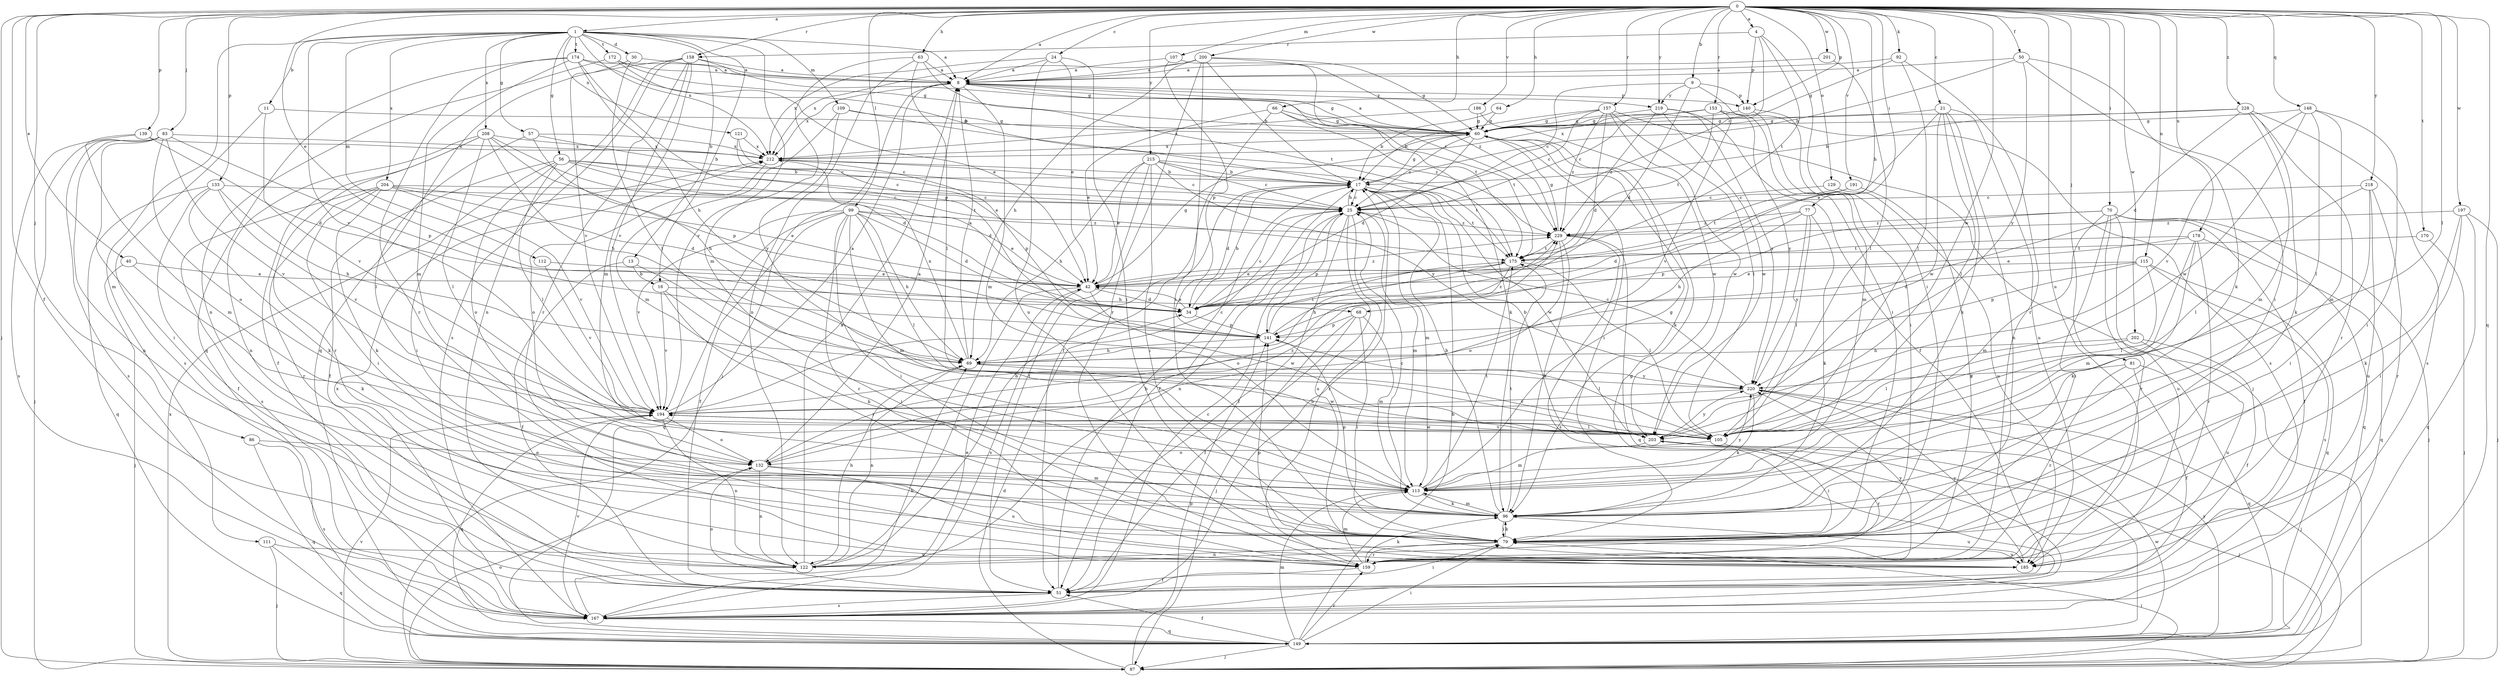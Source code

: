 strict digraph  {
0;
1;
4;
8;
9;
11;
13;
16;
17;
21;
24;
25;
30;
34;
40;
42;
50;
51;
56;
57;
60;
63;
64;
66;
68;
69;
70;
77;
79;
81;
83;
86;
87;
92;
96;
99;
105;
107;
109;
111;
112;
113;
115;
121;
122;
129;
132;
133;
139;
140;
141;
148;
149;
153;
157;
158;
159;
167;
170;
172;
174;
175;
178;
185;
186;
191;
194;
197;
200;
201;
202;
203;
204;
208;
212;
215;
218;
219;
220;
228;
229;
0 -> 1  [label=a];
0 -> 4  [label=a];
0 -> 8  [label=a];
0 -> 9  [label=b];
0 -> 21  [label=c];
0 -> 24  [label=c];
0 -> 40  [label=e];
0 -> 42  [label=e];
0 -> 50  [label=f];
0 -> 51  [label=f];
0 -> 63  [label=h];
0 -> 64  [label=h];
0 -> 66  [label=h];
0 -> 68  [label=h];
0 -> 70  [label=i];
0 -> 77  [label=i];
0 -> 81  [label=j];
0 -> 83  [label=j];
0 -> 86  [label=j];
0 -> 87  [label=j];
0 -> 92  [label=k];
0 -> 99  [label=l];
0 -> 105  [label=l];
0 -> 107  [label=m];
0 -> 115  [label=n];
0 -> 129  [label=o];
0 -> 133  [label=p];
0 -> 139  [label=p];
0 -> 140  [label=p];
0 -> 148  [label=q];
0 -> 149  [label=q];
0 -> 153  [label=r];
0 -> 157  [label=r];
0 -> 158  [label=r];
0 -> 170  [label=t];
0 -> 178  [label=u];
0 -> 185  [label=u];
0 -> 186  [label=v];
0 -> 191  [label=v];
0 -> 197  [label=w];
0 -> 200  [label=w];
0 -> 201  [label=w];
0 -> 202  [label=w];
0 -> 203  [label=w];
0 -> 215  [label=y];
0 -> 218  [label=y];
0 -> 219  [label=y];
0 -> 228  [label=z];
1 -> 8  [label=a];
1 -> 11  [label=b];
1 -> 13  [label=b];
1 -> 16  [label=b];
1 -> 30  [label=d];
1 -> 56  [label=g];
1 -> 57  [label=g];
1 -> 109  [label=m];
1 -> 111  [label=m];
1 -> 112  [label=m];
1 -> 113  [label=m];
1 -> 121  [label=n];
1 -> 172  [label=t];
1 -> 174  [label=t];
1 -> 194  [label=v];
1 -> 204  [label=x];
1 -> 208  [label=x];
1 -> 212  [label=x];
4 -> 25  [label=c];
4 -> 79  [label=i];
4 -> 140  [label=p];
4 -> 158  [label=r];
4 -> 175  [label=t];
8 -> 60  [label=g];
8 -> 87  [label=j];
8 -> 113  [label=m];
8 -> 140  [label=p];
8 -> 175  [label=t];
8 -> 212  [label=x];
8 -> 219  [label=y];
9 -> 25  [label=c];
9 -> 34  [label=d];
9 -> 79  [label=i];
9 -> 140  [label=p];
9 -> 219  [label=y];
11 -> 60  [label=g];
11 -> 167  [label=s];
11 -> 194  [label=v];
13 -> 16  [label=b];
13 -> 51  [label=f];
13 -> 79  [label=i];
16 -> 68  [label=h];
16 -> 79  [label=i];
16 -> 96  [label=k];
16 -> 194  [label=v];
17 -> 25  [label=c];
17 -> 34  [label=d];
17 -> 51  [label=f];
17 -> 60  [label=g];
17 -> 113  [label=m];
17 -> 175  [label=t];
17 -> 203  [label=w];
21 -> 42  [label=e];
21 -> 60  [label=g];
21 -> 96  [label=k];
21 -> 105  [label=l];
21 -> 122  [label=n];
21 -> 185  [label=u];
21 -> 203  [label=w];
24 -> 8  [label=a];
24 -> 42  [label=e];
24 -> 79  [label=i];
24 -> 185  [label=u];
24 -> 212  [label=x];
25 -> 17  [label=b];
25 -> 51  [label=f];
25 -> 113  [label=m];
25 -> 122  [label=n];
25 -> 141  [label=p];
25 -> 159  [label=r];
25 -> 185  [label=u];
25 -> 229  [label=z];
30 -> 8  [label=a];
30 -> 105  [label=l];
30 -> 194  [label=v];
34 -> 17  [label=b];
34 -> 25  [label=c];
34 -> 42  [label=e];
34 -> 141  [label=p];
40 -> 42  [label=e];
40 -> 87  [label=j];
40 -> 96  [label=k];
42 -> 34  [label=d];
42 -> 60  [label=g];
42 -> 122  [label=n];
42 -> 167  [label=s];
42 -> 203  [label=w];
42 -> 229  [label=z];
50 -> 8  [label=a];
50 -> 17  [label=b];
50 -> 79  [label=i];
50 -> 96  [label=k];
50 -> 220  [label=y];
51 -> 17  [label=b];
51 -> 79  [label=i];
51 -> 132  [label=o];
51 -> 167  [label=s];
56 -> 17  [label=b];
56 -> 25  [label=c];
56 -> 34  [label=d];
56 -> 51  [label=f];
56 -> 79  [label=i];
56 -> 105  [label=l];
56 -> 132  [label=o];
56 -> 175  [label=t];
57 -> 25  [label=c];
57 -> 69  [label=h];
57 -> 105  [label=l];
57 -> 212  [label=x];
60 -> 8  [label=a];
60 -> 25  [label=c];
60 -> 34  [label=d];
60 -> 79  [label=i];
60 -> 96  [label=k];
60 -> 212  [label=x];
63 -> 8  [label=a];
63 -> 105  [label=l];
63 -> 122  [label=n];
63 -> 175  [label=t];
63 -> 194  [label=v];
64 -> 17  [label=b];
64 -> 60  [label=g];
66 -> 42  [label=e];
66 -> 51  [label=f];
66 -> 60  [label=g];
66 -> 96  [label=k];
66 -> 175  [label=t];
68 -> 51  [label=f];
68 -> 79  [label=i];
68 -> 87  [label=j];
68 -> 113  [label=m];
68 -> 141  [label=p];
69 -> 8  [label=a];
69 -> 122  [label=n];
69 -> 203  [label=w];
69 -> 212  [label=x];
69 -> 220  [label=y];
70 -> 51  [label=f];
70 -> 79  [label=i];
70 -> 87  [label=j];
70 -> 113  [label=m];
70 -> 141  [label=p];
70 -> 149  [label=q];
70 -> 159  [label=r];
70 -> 185  [label=u];
70 -> 229  [label=z];
77 -> 34  [label=d];
77 -> 69  [label=h];
77 -> 96  [label=k];
77 -> 105  [label=l];
77 -> 220  [label=y];
77 -> 229  [label=z];
79 -> 96  [label=k];
79 -> 122  [label=n];
79 -> 159  [label=r];
79 -> 185  [label=u];
81 -> 51  [label=f];
81 -> 149  [label=q];
81 -> 159  [label=r];
81 -> 220  [label=y];
83 -> 79  [label=i];
83 -> 87  [label=j];
83 -> 122  [label=n];
83 -> 132  [label=o];
83 -> 141  [label=p];
83 -> 167  [label=s];
83 -> 194  [label=v];
83 -> 212  [label=x];
86 -> 132  [label=o];
86 -> 149  [label=q];
86 -> 167  [label=s];
87 -> 34  [label=d];
87 -> 79  [label=i];
87 -> 132  [label=o];
87 -> 141  [label=p];
87 -> 194  [label=v];
87 -> 212  [label=x];
92 -> 8  [label=a];
92 -> 60  [label=g];
92 -> 105  [label=l];
92 -> 159  [label=r];
96 -> 17  [label=b];
96 -> 25  [label=c];
96 -> 79  [label=i];
96 -> 113  [label=m];
96 -> 141  [label=p];
96 -> 175  [label=t];
96 -> 185  [label=u];
99 -> 34  [label=d];
99 -> 42  [label=e];
99 -> 51  [label=f];
99 -> 69  [label=h];
99 -> 79  [label=i];
99 -> 105  [label=l];
99 -> 113  [label=m];
99 -> 149  [label=q];
99 -> 159  [label=r];
99 -> 194  [label=v];
99 -> 229  [label=z];
105 -> 113  [label=m];
105 -> 159  [label=r];
107 -> 8  [label=a];
107 -> 141  [label=p];
107 -> 229  [label=z];
109 -> 60  [label=g];
109 -> 113  [label=m];
109 -> 220  [label=y];
109 -> 229  [label=z];
111 -> 87  [label=j];
111 -> 149  [label=q];
111 -> 185  [label=u];
112 -> 42  [label=e];
112 -> 194  [label=v];
113 -> 60  [label=g];
113 -> 96  [label=k];
113 -> 175  [label=t];
113 -> 220  [label=y];
115 -> 34  [label=d];
115 -> 42  [label=e];
115 -> 105  [label=l];
115 -> 141  [label=p];
115 -> 149  [label=q];
115 -> 167  [label=s];
121 -> 25  [label=c];
121 -> 42  [label=e];
121 -> 212  [label=x];
122 -> 8  [label=a];
122 -> 17  [label=b];
122 -> 69  [label=h];
129 -> 25  [label=c];
129 -> 185  [label=u];
132 -> 8  [label=a];
132 -> 113  [label=m];
132 -> 122  [label=n];
132 -> 185  [label=u];
132 -> 229  [label=z];
133 -> 25  [label=c];
133 -> 51  [label=f];
133 -> 69  [label=h];
133 -> 96  [label=k];
133 -> 149  [label=q];
133 -> 194  [label=v];
139 -> 34  [label=d];
139 -> 113  [label=m];
139 -> 167  [label=s];
139 -> 212  [label=x];
140 -> 79  [label=i];
140 -> 113  [label=m];
140 -> 212  [label=x];
141 -> 69  [label=h];
141 -> 105  [label=l];
141 -> 175  [label=t];
141 -> 229  [label=z];
148 -> 60  [label=g];
148 -> 79  [label=i];
148 -> 105  [label=l];
148 -> 113  [label=m];
148 -> 194  [label=v];
148 -> 203  [label=w];
149 -> 17  [label=b];
149 -> 51  [label=f];
149 -> 79  [label=i];
149 -> 87  [label=j];
149 -> 113  [label=m];
149 -> 159  [label=r];
149 -> 203  [label=w];
149 -> 220  [label=y];
153 -> 25  [label=c];
153 -> 60  [label=g];
153 -> 167  [label=s];
153 -> 175  [label=t];
153 -> 194  [label=v];
153 -> 220  [label=y];
157 -> 17  [label=b];
157 -> 25  [label=c];
157 -> 34  [label=d];
157 -> 60  [label=g];
157 -> 87  [label=j];
157 -> 105  [label=l];
157 -> 203  [label=w];
157 -> 229  [label=z];
158 -> 8  [label=a];
158 -> 60  [label=g];
158 -> 113  [label=m];
158 -> 122  [label=n];
158 -> 149  [label=q];
158 -> 159  [label=r];
158 -> 167  [label=s];
158 -> 194  [label=v];
159 -> 51  [label=f];
159 -> 96  [label=k];
159 -> 113  [label=m];
159 -> 220  [label=y];
167 -> 17  [label=b];
167 -> 25  [label=c];
167 -> 42  [label=e];
167 -> 60  [label=g];
167 -> 69  [label=h];
167 -> 149  [label=q];
167 -> 194  [label=v];
167 -> 212  [label=x];
170 -> 87  [label=j];
170 -> 175  [label=t];
172 -> 8  [label=a];
172 -> 42  [label=e];
172 -> 60  [label=g];
172 -> 122  [label=n];
174 -> 8  [label=a];
174 -> 17  [label=b];
174 -> 69  [label=h];
174 -> 113  [label=m];
174 -> 141  [label=p];
174 -> 149  [label=q];
174 -> 159  [label=r];
175 -> 42  [label=e];
175 -> 69  [label=h];
175 -> 105  [label=l];
175 -> 132  [label=o];
178 -> 42  [label=e];
178 -> 96  [label=k];
178 -> 113  [label=m];
178 -> 149  [label=q];
178 -> 159  [label=r];
178 -> 175  [label=t];
185 -> 141  [label=p];
185 -> 220  [label=y];
186 -> 60  [label=g];
186 -> 203  [label=w];
186 -> 212  [label=x];
191 -> 25  [label=c];
191 -> 159  [label=r];
191 -> 175  [label=t];
194 -> 8  [label=a];
194 -> 25  [label=c];
194 -> 105  [label=l];
194 -> 122  [label=n];
194 -> 132  [label=o];
194 -> 149  [label=q];
194 -> 203  [label=w];
197 -> 79  [label=i];
197 -> 87  [label=j];
197 -> 96  [label=k];
197 -> 149  [label=q];
197 -> 229  [label=z];
200 -> 8  [label=a];
200 -> 17  [label=b];
200 -> 60  [label=g];
200 -> 69  [label=h];
200 -> 79  [label=i];
200 -> 159  [label=r];
200 -> 212  [label=x];
200 -> 229  [label=z];
201 -> 8  [label=a];
201 -> 105  [label=l];
202 -> 51  [label=f];
202 -> 69  [label=h];
202 -> 105  [label=l];
202 -> 185  [label=u];
203 -> 17  [label=b];
203 -> 79  [label=i];
203 -> 87  [label=j];
203 -> 132  [label=o];
203 -> 194  [label=v];
203 -> 220  [label=y];
204 -> 25  [label=c];
204 -> 34  [label=d];
204 -> 42  [label=e];
204 -> 79  [label=i];
204 -> 96  [label=k];
204 -> 159  [label=r];
204 -> 167  [label=s];
204 -> 194  [label=v];
208 -> 34  [label=d];
208 -> 51  [label=f];
208 -> 69  [label=h];
208 -> 105  [label=l];
208 -> 122  [label=n];
208 -> 141  [label=p];
208 -> 159  [label=r];
208 -> 212  [label=x];
212 -> 17  [label=b];
212 -> 25  [label=c];
212 -> 132  [label=o];
212 -> 141  [label=p];
215 -> 17  [label=b];
215 -> 25  [label=c];
215 -> 42  [label=e];
215 -> 51  [label=f];
215 -> 69  [label=h];
215 -> 79  [label=i];
215 -> 175  [label=t];
215 -> 220  [label=y];
218 -> 25  [label=c];
218 -> 79  [label=i];
218 -> 105  [label=l];
218 -> 159  [label=r];
218 -> 185  [label=u];
219 -> 51  [label=f];
219 -> 60  [label=g];
219 -> 203  [label=w];
219 -> 220  [label=y];
219 -> 229  [label=z];
220 -> 25  [label=c];
220 -> 87  [label=j];
220 -> 96  [label=k];
220 -> 194  [label=v];
228 -> 17  [label=b];
228 -> 34  [label=d];
228 -> 60  [label=g];
228 -> 96  [label=k];
228 -> 113  [label=m];
228 -> 159  [label=r];
228 -> 167  [label=s];
229 -> 60  [label=g];
229 -> 96  [label=k];
229 -> 132  [label=o];
229 -> 149  [label=q];
229 -> 167  [label=s];
229 -> 175  [label=t];
}
